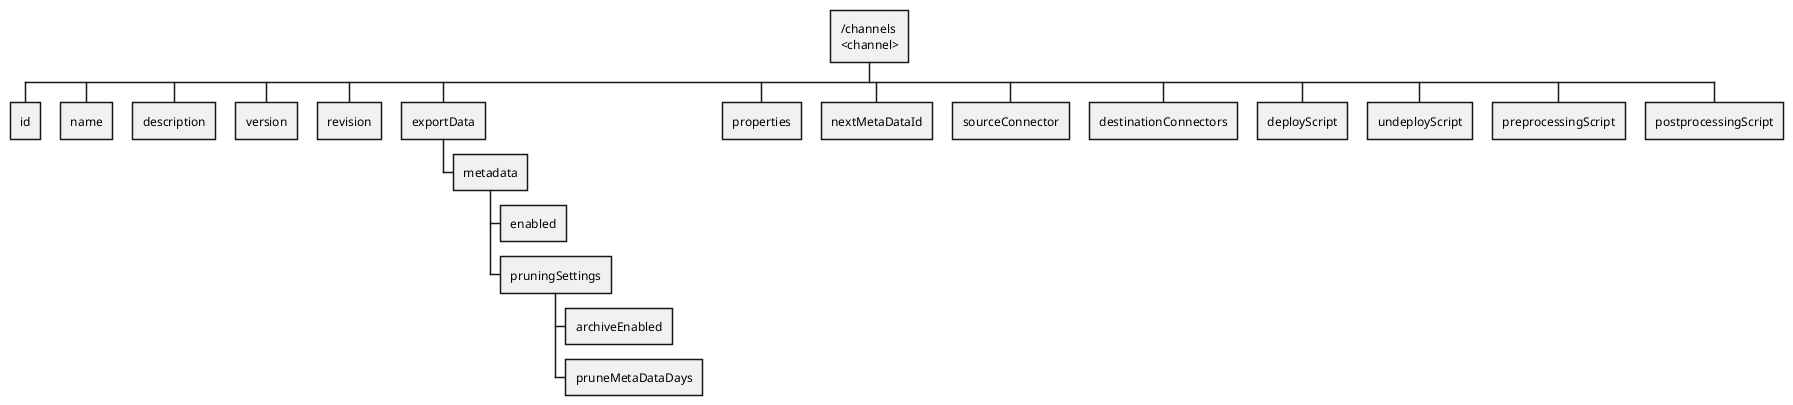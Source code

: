 @startwbs
* /channels\n<channel>
** id
** name
** description
** version
** revision
** exportData
*** metadata
**** enabled
**** pruningSettings
***** archiveEnabled
***** pruneMetaDataDays
** properties
** nextMetaDataId
** sourceConnector
** destinationConnectors
** deployScript
** undeployScript
** preprocessingScript
** postprocessingScript
@endwbs
